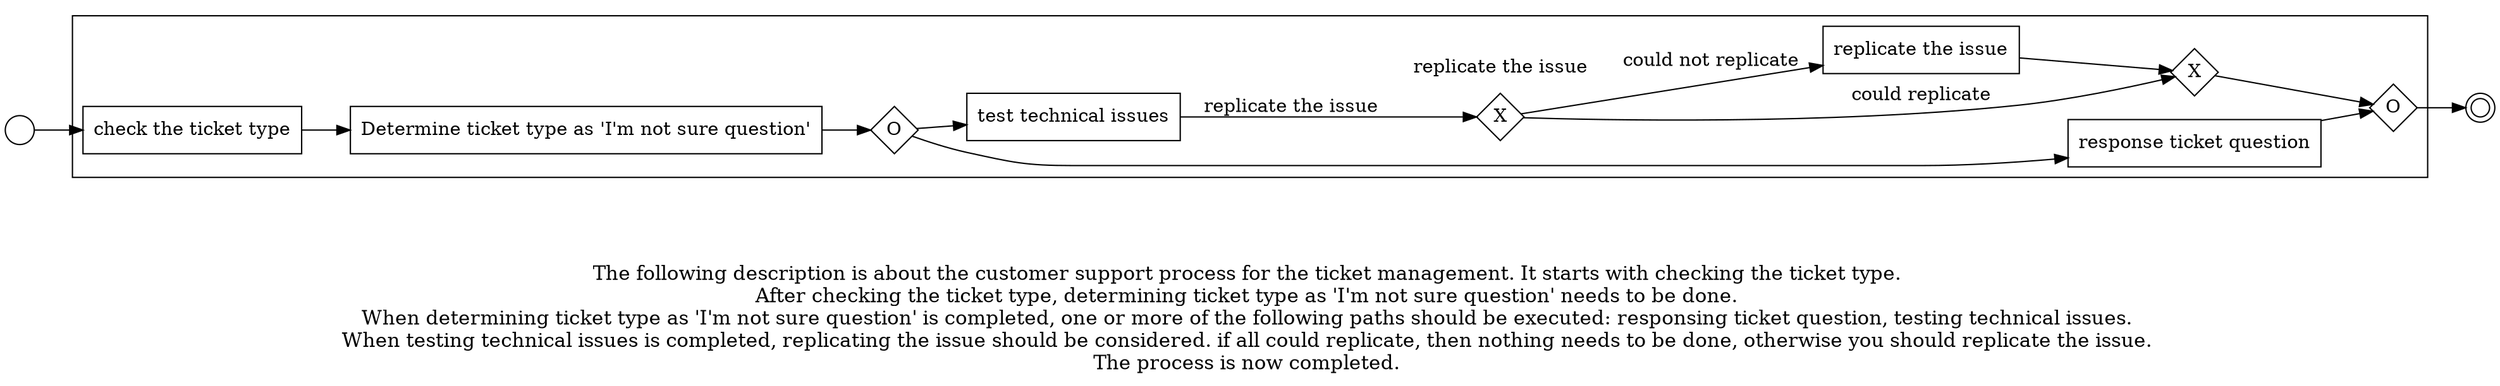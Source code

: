 digraph customer_support_process_for_the_ticket_management_79 {
	graph [rankdir=LR]
	START_NODE [label="" shape=circle width=0.3]
	subgraph CLUSTER_0 {
		"check the ticket type" [shape=box]
		"Determine ticket type as 'I'm not sure question'" [shape=box]
		"check the ticket type" -> "Determine ticket type as 'I'm not sure question'"
		"OR_SPLIT--3. Ticket Action_FET9" [label=O fixedsize=true shape=diamond width=0.5]
		"Determine ticket type as 'I'm not sure question'" -> "OR_SPLIT--3. Ticket Action_FET9"
		"response ticket question" [shape=box]
		"OR_SPLIT--3. Ticket Action_FET9" -> "response ticket question"
		"test technical issues" [shape=box]
		"OR_SPLIT--3. Ticket Action_FET9" -> "test technical issues"
		subgraph "CLUSTER_XOR_3. Ticket Action_9O9F" {
			color=white label="replicate the issue"
			"XOR_SPLIT--replicate the issue_PKBA" [label=X fixedsize=true shape=diamond width=0.5]
		}
		"test technical issues" -> "XOR_SPLIT--replicate the issue_PKBA" [label="replicate the issue"]
		"XOR_SPLIT--replicate the issue_PKBA" -> "XOR_JOIN--replicate the issue_PKBA" [label="could replicate"]
		"replicate the issue" [shape=box]
		"XOR_SPLIT--replicate the issue_PKBA" -> "replicate the issue" [label="could not replicate"]
		"XOR_JOIN--replicate the issue_PKBA" [label=X fixedsize=true shape=diamond width=0.5]
		"replicate the issue" -> "XOR_JOIN--replicate the issue_PKBA"
		"OR_JOIN--3. Ticket Action_FET9" [label=O fixedsize=true shape=diamond width=0.5]
		"response ticket question" -> "OR_JOIN--3. Ticket Action_FET9"
		"XOR_JOIN--replicate the issue_PKBA" -> "OR_JOIN--3. Ticket Action_FET9"
	}
	START_NODE -> "check the ticket type"
	END_NODE [label="" shape=doublecircle width=0.2]
	"OR_JOIN--3. Ticket Action_FET9" -> END_NODE
	fontsize=15 label="\n\n
The following description is about the customer support process for the ticket management. It starts with checking the ticket type. 
After checking the ticket type, determining ticket type as 'I'm not sure question' needs to be done. 
When determining ticket type as 'I'm not sure question' is completed, one or more of the following paths should be executed: responsing ticket question, testing technical issues. 
When testing technical issues is completed, replicating the issue should be considered. if all could replicate, then nothing needs to be done, otherwise you should replicate the issue. 
The process is now completed. 
"
}

